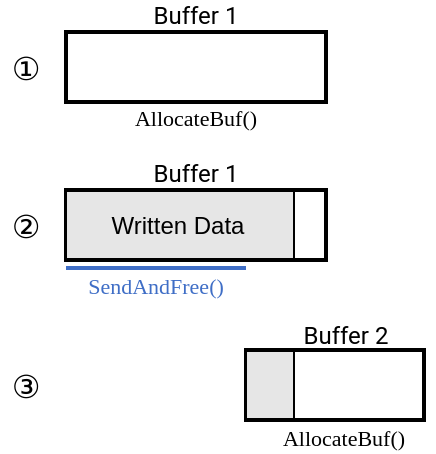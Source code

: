 <mxfile version="20.8.16" type="device"><diagram name="Page-1" id="iwnzuF4hNIhidvLbhx6T"><mxGraphModel dx="446" dy="323" grid="1" gridSize="10" guides="1" tooltips="1" connect="1" arrows="1" fold="1" page="1" pageScale="1" pageWidth="250" pageHeight="250" math="0" shadow="0"><root><mxCell id="0"/><mxCell id="1" parent="0"/><mxCell id="G-S42QvrF69H8x4zwNbX-9" value="" style="rounded=0;whiteSpace=wrap;html=1;fillColor=default;strokeWidth=2;" vertex="1" parent="1"><mxGeometry x="54" y="17" width="130" height="35" as="geometry"/></mxCell><mxCell id="G-S42QvrF69H8x4zwNbX-12" value="&lt;font data-font-src=&quot;https://fonts.googleapis.com/css?family=Roboto&quot; face=&quot;Roboto&quot;&gt;Buffer 1&lt;/font&gt;" style="text;html=1;strokeColor=none;fillColor=none;align=center;verticalAlign=middle;whiteSpace=wrap;rounded=0;" vertex="1" parent="1"><mxGeometry x="89" y="1" width="60" height="15" as="geometry"/></mxCell><mxCell id="G-S42QvrF69H8x4zwNbX-19" value="" style="endArrow=none;html=1;rounded=0;fontFamily=Roboto;fontSource=https%3A%2F%2Ffonts.googleapis.com%2Fcss%3Ffamily%3DRoboto;strokeWidth=2;strokeColor=#3F6EC6;" edge="1" parent="1"><mxGeometry width="50" height="50" relative="1" as="geometry"><mxPoint x="54" y="135" as="sourcePoint"/><mxPoint x="144" y="135" as="targetPoint"/></mxGeometry></mxCell><mxCell id="G-S42QvrF69H8x4zwNbX-20" value="&lt;font face=&quot;Roboto Mono&quot;&gt;SendAndFree()&lt;/font&gt;" style="text;html=1;strokeColor=none;fillColor=none;align=center;verticalAlign=middle;whiteSpace=wrap;rounded=0;fontSize=11;fontColor=#3F6EC6;" vertex="1" parent="1"><mxGeometry x="54" y="136" width="90" height="15" as="geometry"/></mxCell><mxCell id="G-S42QvrF69H8x4zwNbX-22" value="" style="rounded=0;whiteSpace=wrap;html=1;fillColor=default;strokeWidth=2;" vertex="1" parent="1"><mxGeometry x="54" y="96" width="130" height="35" as="geometry"/></mxCell><mxCell id="G-S42QvrF69H8x4zwNbX-23" value="&lt;font data-font-src=&quot;https://fonts.googleapis.com/css?family=Roboto&quot; face=&quot;Roboto&quot;&gt;Buffer 1&lt;/font&gt;" style="text;html=1;strokeColor=none;fillColor=none;align=center;verticalAlign=middle;whiteSpace=wrap;rounded=0;" vertex="1" parent="1"><mxGeometry x="89" y="80" width="60" height="15" as="geometry"/></mxCell><mxCell id="G-S42QvrF69H8x4zwNbX-28" value="" style="rounded=0;whiteSpace=wrap;html=1;fillColor=none;strokeWidth=2;" vertex="1" parent="1"><mxGeometry x="144" y="176" width="89" height="35" as="geometry"/></mxCell><mxCell id="G-S42QvrF69H8x4zwNbX-29" value="&lt;font data-font-src=&quot;https://fonts.googleapis.com/css?family=Roboto&quot; face=&quot;Roboto&quot;&gt;Buffer 2&lt;/font&gt;" style="text;html=1;strokeColor=none;fillColor=none;align=center;verticalAlign=middle;whiteSpace=wrap;rounded=0;" vertex="1" parent="1"><mxGeometry x="164" y="161" width="60" height="15" as="geometry"/></mxCell><mxCell id="G-S42QvrF69H8x4zwNbX-31" value="&lt;font color=&quot;#000000&quot; face=&quot;Roboto Mono&quot;&gt;AllocateBuf()&lt;/font&gt;" style="text;html=1;strokeColor=none;fillColor=none;align=center;verticalAlign=middle;whiteSpace=wrap;rounded=0;fontSize=11;fontColor=#3F6EC6;" vertex="1" parent="1"><mxGeometry x="74" y="52" width="90" height="15" as="geometry"/></mxCell><mxCell id="G-S42QvrF69H8x4zwNbX-32" value="&lt;font color=&quot;#000000&quot; face=&quot;Roboto Mono&quot;&gt;AllocateBuf()&lt;/font&gt;" style="text;html=1;strokeColor=none;fillColor=none;align=center;verticalAlign=middle;whiteSpace=wrap;rounded=0;fontSize=11;fontColor=#3F6EC6;" vertex="1" parent="1"><mxGeometry x="148" y="212" width="90" height="15" as="geometry"/></mxCell><mxCell id="G-S42QvrF69H8x4zwNbX-33" value="Written Data" style="rounded=0;whiteSpace=wrap;html=1;fillColor=#E6E6E6;strokeWidth=1;align=center;spacingRight=2;" vertex="1" parent="1"><mxGeometry x="54" y="96.5" width="114" height="34" as="geometry"/></mxCell><mxCell id="G-S42QvrF69H8x4zwNbX-34" value="" style="rounded=0;whiteSpace=wrap;html=1;fillColor=#E6E6E6;strokeWidth=1;align=center;spacingRight=2;" vertex="1" parent="1"><mxGeometry x="144" y="176.5" width="24" height="34" as="geometry"/></mxCell><mxCell id="G-S42QvrF69H8x4zwNbX-36" value="&lt;div style=&quot;line-height: 18px; font-size: 16px;&quot;&gt;&lt;font style=&quot;font-size: 16px;&quot; data-font-src=&quot;https://fonts.googleapis.com/css?family=Roboto&quot; face=&quot;Roboto&quot;&gt;①&lt;/font&gt;&lt;/div&gt;" style="text;html=1;strokeColor=none;fillColor=none;align=center;verticalAlign=middle;whiteSpace=wrap;rounded=0;fontSize=16;" vertex="1" parent="1"><mxGeometry x="21" y="27" width="26" height="15" as="geometry"/></mxCell><mxCell id="G-S42QvrF69H8x4zwNbX-37" value="&lt;div style=&quot;line-height: 18px; font-size: 16px;&quot;&gt;②&lt;/div&gt;" style="text;html=1;strokeColor=none;fillColor=none;align=center;verticalAlign=middle;whiteSpace=wrap;rounded=0;fontSize=16;" vertex="1" parent="1"><mxGeometry x="21" y="106" width="26" height="15" as="geometry"/></mxCell><mxCell id="G-S42QvrF69H8x4zwNbX-38" value="&lt;div style=&quot;line-height: 18px; font-size: 16px;&quot;&gt;③&lt;/div&gt;" style="text;html=1;strokeColor=none;fillColor=none;align=center;verticalAlign=middle;whiteSpace=wrap;rounded=0;fontSize=16;" vertex="1" parent="1"><mxGeometry x="21" y="186" width="26" height="15" as="geometry"/></mxCell></root></mxGraphModel></diagram></mxfile>
